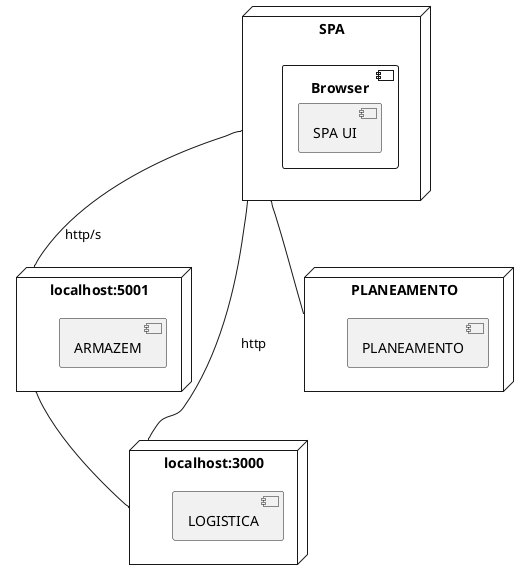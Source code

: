 @startuml


node "SPA" as SPA {
  component Browser {
   [SPA UI]
  }
}

node "localhost:5001" as ARM {
  [ARMAZEM] as armazem
}

node "localhost:3000" as LOG {
  [LOGISTICA] as logistica
}

node "PLANEAMENTO" as PLAN {
  [PLANEAMENTO] as planeamento
}

SPA -- ARM: http/s
SPA -- LOG: http
SPA -- PLAN
ARM -- LOG

@enduml
